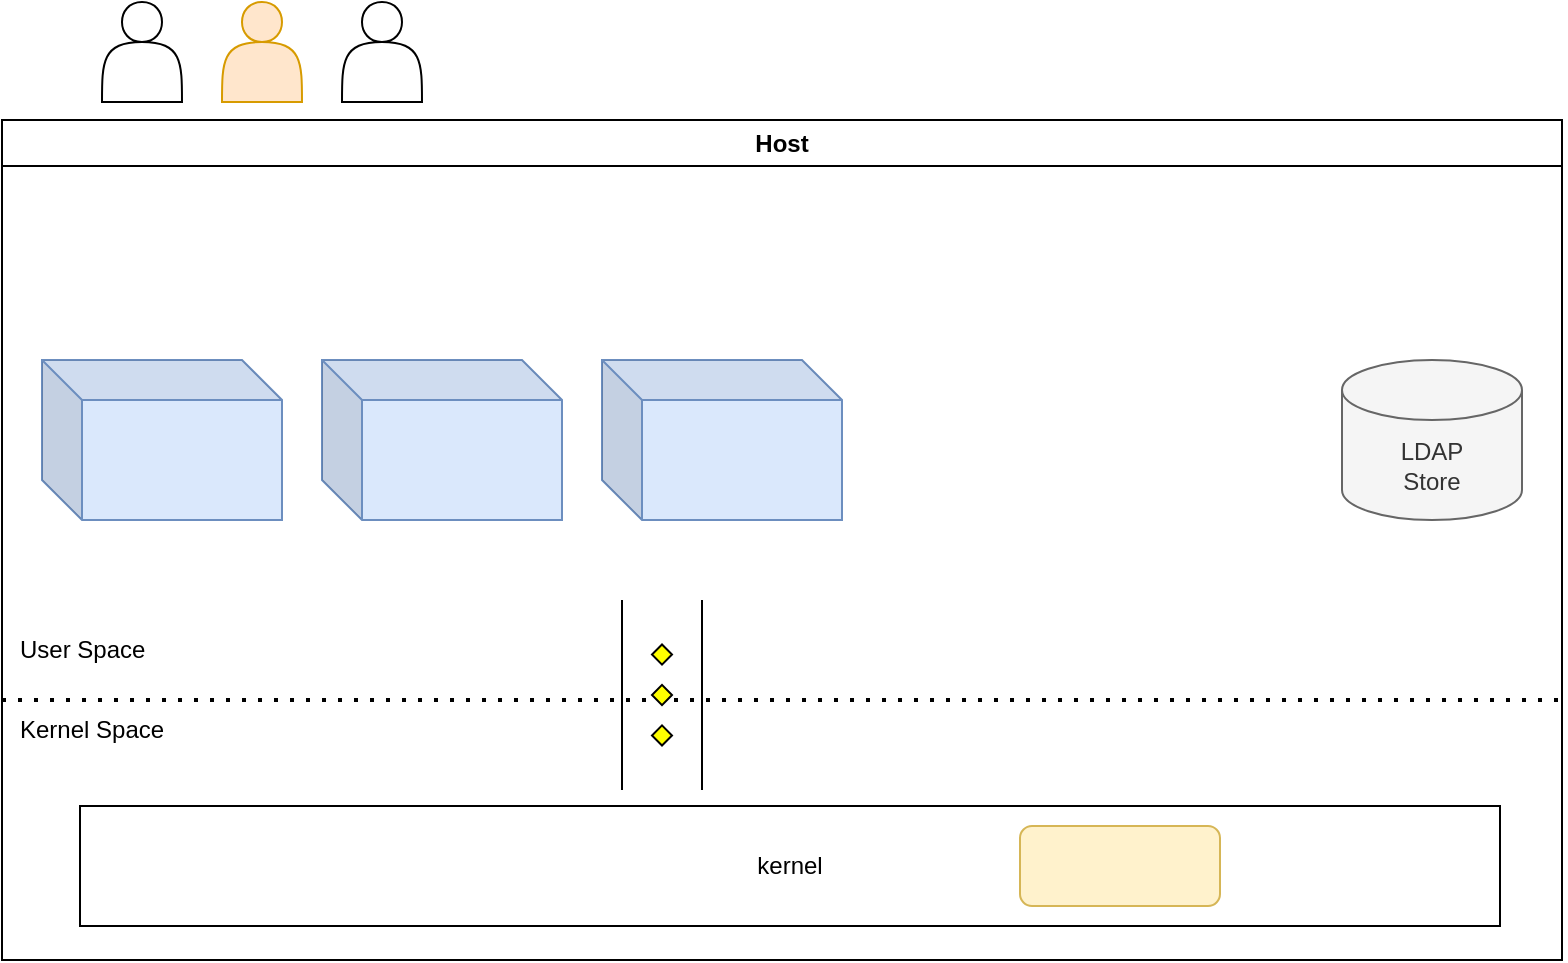 <mxfile version="24.7.17">
  <diagram name="페이지-1" id="OeGGUrurBwnydXl34IDs">
    <mxGraphModel dx="1500" dy="746" grid="1" gridSize="10" guides="1" tooltips="1" connect="1" arrows="1" fold="1" page="1" pageScale="1" pageWidth="827" pageHeight="1169" math="0" shadow="0">
      <root>
        <mxCell id="0" />
        <mxCell id="1" parent="0" />
        <mxCell id="XZGAnjdKv0loTaV-YKSG-1" value="Host" style="swimlane;whiteSpace=wrap;html=1;" vertex="1" parent="1">
          <mxGeometry x="20" y="520" width="780" height="420" as="geometry" />
        </mxCell>
        <mxCell id="XZGAnjdKv0loTaV-YKSG-2" value="" style="shape=cube;whiteSpace=wrap;html=1;boundedLbl=1;backgroundOutline=1;darkOpacity=0.05;darkOpacity2=0.1;fillColor=#dae8fc;strokeColor=#6c8ebf;" vertex="1" parent="XZGAnjdKv0loTaV-YKSG-1">
          <mxGeometry x="20" y="120" width="120" height="80" as="geometry" />
        </mxCell>
        <mxCell id="XZGAnjdKv0loTaV-YKSG-3" value="" style="shape=cube;whiteSpace=wrap;html=1;boundedLbl=1;backgroundOutline=1;darkOpacity=0.05;darkOpacity2=0.1;fillColor=#dae8fc;strokeColor=#6c8ebf;" vertex="1" parent="XZGAnjdKv0loTaV-YKSG-1">
          <mxGeometry x="160" y="120" width="120" height="80" as="geometry" />
        </mxCell>
        <mxCell id="XZGAnjdKv0loTaV-YKSG-4" value="" style="shape=cube;whiteSpace=wrap;html=1;boundedLbl=1;backgroundOutline=1;darkOpacity=0.05;darkOpacity2=0.1;fillColor=#dae8fc;strokeColor=#6c8ebf;" vertex="1" parent="XZGAnjdKv0loTaV-YKSG-1">
          <mxGeometry x="300" y="120" width="120" height="80" as="geometry" />
        </mxCell>
        <mxCell id="XZGAnjdKv0loTaV-YKSG-5" value="kernel" style="rounded=0;whiteSpace=wrap;html=1;" vertex="1" parent="XZGAnjdKv0loTaV-YKSG-1">
          <mxGeometry x="39" y="343" width="710" height="60" as="geometry" />
        </mxCell>
        <mxCell id="XZGAnjdKv0loTaV-YKSG-6" value="" style="group" vertex="1" connectable="0" parent="XZGAnjdKv0loTaV-YKSG-1">
          <mxGeometry x="509" y="353" width="100" height="40" as="geometry" />
        </mxCell>
        <mxCell id="XZGAnjdKv0loTaV-YKSG-7" value="" style="rounded=1;whiteSpace=wrap;html=1;fillColor=#fff2cc;strokeColor=#d6b656;" vertex="1" parent="XZGAnjdKv0loTaV-YKSG-6">
          <mxGeometry width="100" height="40" as="geometry" />
        </mxCell>
        <mxCell id="XZGAnjdKv0loTaV-YKSG-8" value="" style="shape=image;verticalLabelPosition=bottom;labelBackgroundColor=default;verticalAlign=top;aspect=fixed;imageAspect=0;image=https://ebpf.io/static/logo-black-98b7a1413b4a74ed961d292cf83da82e.svg;" vertex="1" parent="XZGAnjdKv0loTaV-YKSG-6">
          <mxGeometry x="14.667" y="7.667" width="70.667" height="24.667" as="geometry" />
        </mxCell>
        <mxCell id="XZGAnjdKv0loTaV-YKSG-9" value="" style="endArrow=none;dashed=1;html=1;dashPattern=1 3;strokeWidth=2;rounded=0;" edge="1" parent="XZGAnjdKv0loTaV-YKSG-1">
          <mxGeometry width="50" height="50" relative="1" as="geometry">
            <mxPoint y="290" as="sourcePoint" />
            <mxPoint x="780" y="290" as="targetPoint" />
          </mxGeometry>
        </mxCell>
        <mxCell id="XZGAnjdKv0loTaV-YKSG-10" value="User Space" style="text;html=1;align=left;verticalAlign=middle;resizable=0;points=[];autosize=1;strokeColor=none;fillColor=none;" vertex="1" parent="XZGAnjdKv0loTaV-YKSG-1">
          <mxGeometry x="7" y="250" width="90" height="30" as="geometry" />
        </mxCell>
        <mxCell id="XZGAnjdKv0loTaV-YKSG-11" value="LDAP&lt;div&gt;Store&lt;/div&gt;" style="shape=cylinder3;whiteSpace=wrap;html=1;boundedLbl=1;backgroundOutline=1;size=15;fillColor=#f5f5f5;fontColor=#333333;strokeColor=#666666;" vertex="1" parent="XZGAnjdKv0loTaV-YKSG-1">
          <mxGeometry x="670" y="120" width="90" height="80" as="geometry" />
        </mxCell>
        <mxCell id="XZGAnjdKv0loTaV-YKSG-12" value="Kernel Space" style="text;html=1;align=left;verticalAlign=middle;resizable=0;points=[];autosize=1;strokeColor=none;fillColor=none;" vertex="1" parent="XZGAnjdKv0loTaV-YKSG-1">
          <mxGeometry x="7" y="290" width="100" height="30" as="geometry" />
        </mxCell>
        <mxCell id="XZGAnjdKv0loTaV-YKSG-13" value="" style="verticalLabelPosition=bottom;verticalAlign=top;html=1;shape=mxgraph.flowchart.parallel_mode;pointerEvents=1;direction=south;" vertex="1" parent="XZGAnjdKv0loTaV-YKSG-1">
          <mxGeometry x="310" y="240" width="40" height="95" as="geometry" />
        </mxCell>
        <mxCell id="XZGAnjdKv0loTaV-YKSG-14" value="" style="shape=actor;whiteSpace=wrap;html=1;" vertex="1" parent="1">
          <mxGeometry x="70" y="461" width="40" height="50" as="geometry" />
        </mxCell>
        <mxCell id="XZGAnjdKv0loTaV-YKSG-15" value="" style="shape=actor;whiteSpace=wrap;html=1;fillColor=#ffe6cc;strokeColor=#d79b00;" vertex="1" parent="1">
          <mxGeometry x="130" y="461" width="40" height="50" as="geometry" />
        </mxCell>
        <mxCell id="XZGAnjdKv0loTaV-YKSG-16" value="" style="shape=actor;whiteSpace=wrap;html=1;" vertex="1" parent="1">
          <mxGeometry x="190" y="461" width="40" height="50" as="geometry" />
        </mxCell>
      </root>
    </mxGraphModel>
  </diagram>
</mxfile>
